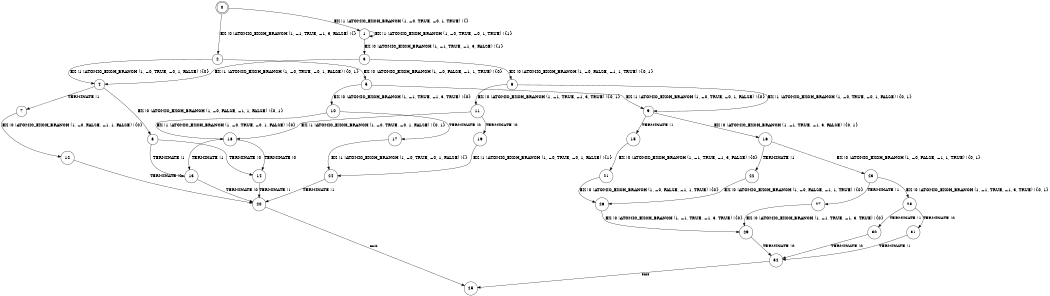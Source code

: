 digraph BCG {
size = "7, 10.5";
center = TRUE;
node [shape = circle];
0 [peripheries = 2];
0 -> 1 [label = "EX !1 !ATOMIC_EXCH_BRANCH (1, +0, TRUE, +0, 1, TRUE) !{}"];
0 -> 2 [label = "EX !0 !ATOMIC_EXCH_BRANCH (1, +1, TRUE, +1, 3, FALSE) !{}"];
1 -> 3 [label = "EX !0 !ATOMIC_EXCH_BRANCH (1, +1, TRUE, +1, 3, FALSE) !{1}"];
1 -> 1 [label = "EX !1 !ATOMIC_EXCH_BRANCH (1, +0, TRUE, +0, 1, TRUE) !{1}"];
2 -> 4 [label = "EX !1 !ATOMIC_EXCH_BRANCH (1, +0, TRUE, +0, 1, FALSE) !{0}"];
2 -> 5 [label = "EX !0 !ATOMIC_EXCH_BRANCH (1, +0, FALSE, +1, 1, TRUE) !{0}"];
3 -> 4 [label = "EX !1 !ATOMIC_EXCH_BRANCH (1, +0, TRUE, +0, 1, FALSE) !{0, 1}"];
3 -> 6 [label = "EX !0 !ATOMIC_EXCH_BRANCH (1, +0, FALSE, +1, 1, TRUE) !{0, 1}"];
4 -> 7 [label = "TERMINATE !1"];
4 -> 8 [label = "EX !0 !ATOMIC_EXCH_BRANCH (1, +0, FALSE, +1, 1, FALSE) !{0, 1}"];
5 -> 9 [label = "EX !1 !ATOMIC_EXCH_BRANCH (1, +0, TRUE, +0, 1, FALSE) !{0}"];
5 -> 10 [label = "EX !0 !ATOMIC_EXCH_BRANCH (1, +1, TRUE, +1, 3, TRUE) !{0}"];
6 -> 9 [label = "EX !1 !ATOMIC_EXCH_BRANCH (1, +0, TRUE, +0, 1, FALSE) !{0, 1}"];
6 -> 11 [label = "EX !0 !ATOMIC_EXCH_BRANCH (1, +1, TRUE, +1, 3, TRUE) !{0, 1}"];
7 -> 12 [label = "EX !0 !ATOMIC_EXCH_BRANCH (1, +0, FALSE, +1, 1, FALSE) !{0}"];
8 -> 13 [label = "TERMINATE !1"];
8 -> 14 [label = "TERMINATE !0"];
9 -> 15 [label = "TERMINATE !1"];
9 -> 16 [label = "EX !0 !ATOMIC_EXCH_BRANCH (1, +1, TRUE, +1, 3, FALSE) !{0, 1}"];
10 -> 17 [label = "TERMINATE !0"];
10 -> 18 [label = "EX !1 !ATOMIC_EXCH_BRANCH (1, +0, TRUE, +0, 1, FALSE) !{0}"];
11 -> 19 [label = "TERMINATE !0"];
11 -> 18 [label = "EX !1 !ATOMIC_EXCH_BRANCH (1, +0, TRUE, +0, 1, FALSE) !{0, 1}"];
12 -> 20 [label = "TERMINATE !0"];
13 -> 20 [label = "TERMINATE !0"];
14 -> 20 [label = "TERMINATE !1"];
15 -> 21 [label = "EX !0 !ATOMIC_EXCH_BRANCH (1, +1, TRUE, +1, 3, FALSE) !{0}"];
16 -> 22 [label = "TERMINATE !1"];
16 -> 23 [label = "EX !0 !ATOMIC_EXCH_BRANCH (1, +0, FALSE, +1, 1, TRUE) !{0, 1}"];
17 -> 24 [label = "EX !1 !ATOMIC_EXCH_BRANCH (1, +0, TRUE, +0, 1, FALSE) !{}"];
18 -> 13 [label = "TERMINATE !1"];
18 -> 14 [label = "TERMINATE !0"];
19 -> 24 [label = "EX !1 !ATOMIC_EXCH_BRANCH (1, +0, TRUE, +0, 1, FALSE) !{1}"];
20 -> 25 [label = "exit"];
21 -> 26 [label = "EX !0 !ATOMIC_EXCH_BRANCH (1, +0, FALSE, +1, 1, TRUE) !{0}"];
22 -> 26 [label = "EX !0 !ATOMIC_EXCH_BRANCH (1, +0, FALSE, +1, 1, TRUE) !{0}"];
23 -> 27 [label = "TERMINATE !1"];
23 -> 28 [label = "EX !0 !ATOMIC_EXCH_BRANCH (1, +1, TRUE, +1, 3, TRUE) !{0, 1}"];
24 -> 20 [label = "TERMINATE !1"];
26 -> 29 [label = "EX !0 !ATOMIC_EXCH_BRANCH (1, +1, TRUE, +1, 3, TRUE) !{0}"];
27 -> 29 [label = "EX !0 !ATOMIC_EXCH_BRANCH (1, +1, TRUE, +1, 3, TRUE) !{0}"];
28 -> 30 [label = "TERMINATE !1"];
28 -> 31 [label = "TERMINATE !0"];
29 -> 32 [label = "TERMINATE !0"];
30 -> 32 [label = "TERMINATE !0"];
31 -> 32 [label = "TERMINATE !1"];
32 -> 25 [label = "exit"];
}
